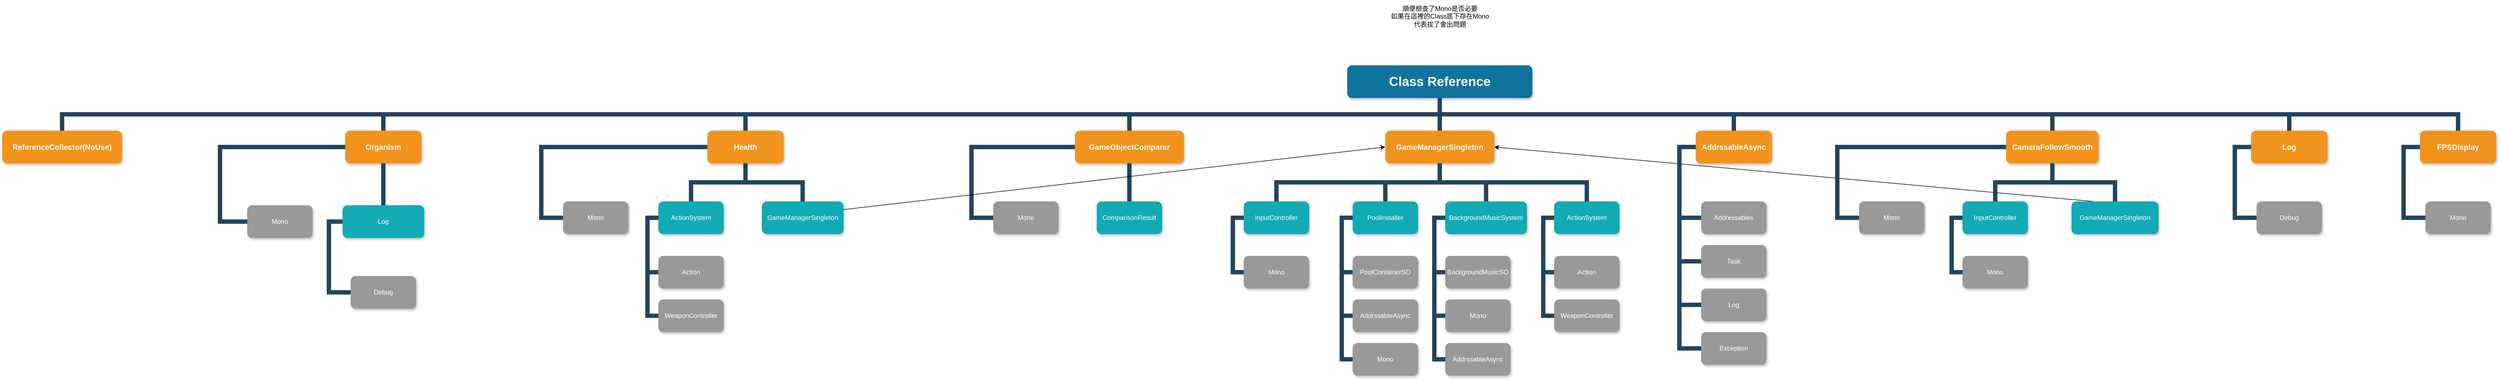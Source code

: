 <mxfile version="26.0.4">
  <diagram name="Page-1" id="64c3da0e-402f-94eb-ee01-a36477274f13">
    <mxGraphModel dx="3485" dy="1501" grid="1" gridSize="10" guides="1" tooltips="1" connect="1" arrows="1" fold="1" page="1" pageScale="1" pageWidth="1169" pageHeight="826" background="none" math="0" shadow="0">
      <root>
        <mxCell id="0" />
        <mxCell id="1" parent="0" />
        <mxCell id="2" value="Class Reference" style="whiteSpace=wrap;rounded=1;shadow=1;fillColor=#10739E;strokeColor=none;fontColor=#FFFFFF;fontStyle=1;fontSize=24" parent="1" vertex="1">
          <mxGeometry x="1190" y="-670" width="340" height="60" as="geometry" />
        </mxCell>
        <mxCell id="3" value="Health" style="whiteSpace=wrap;rounded=1;fillColor=#F2931E;strokeColor=none;shadow=1;fontColor=#FFFFFF;fontStyle=1;fontSize=14" parent="1" vertex="1">
          <mxGeometry x="15" y="-550.0" width="140" height="60" as="geometry" />
        </mxCell>
        <mxCell id="4" value="GameObjectComparer" style="whiteSpace=wrap;rounded=1;fillColor=#F2931E;strokeColor=none;shadow=1;fontColor=#FFFFFF;fontStyle=1;fontSize=14" parent="1" vertex="1">
          <mxGeometry x="690" y="-550" width="200" height="60" as="geometry" />
        </mxCell>
        <mxCell id="5" value="CameraFollowSmooth" style="whiteSpace=wrap;rounded=1;fillColor=#F2931E;strokeColor=none;shadow=1;fontColor=#FFFFFF;fontStyle=1;fontSize=14" parent="1" vertex="1">
          <mxGeometry x="2400" y="-550" width="170" height="60" as="geometry" />
        </mxCell>
        <mxCell id="6" value="GameManagerSingleton" style="whiteSpace=wrap;rounded=1;fillColor=#F2931E;strokeColor=none;shadow=1;fontColor=#FFFFFF;fontStyle=1;fontSize=14" parent="1" vertex="1">
          <mxGeometry x="1260" y="-550" width="200" height="60" as="geometry" />
        </mxCell>
        <mxCell id="8" value="AddrssableAsync" style="whiteSpace=wrap;rounded=1;fillColor=#F2931E;strokeColor=none;shadow=1;fontColor=#FFFFFF;fontStyle=1;fontSize=14" parent="1" vertex="1">
          <mxGeometry x="1830" y="-550.0" width="140" height="60" as="geometry" />
        </mxCell>
        <mxCell id="10" value="GameManagerSingleton" style="whiteSpace=wrap;rounded=1;fillColor=#12AAB5;strokeColor=none;shadow=1;fontColor=#FFFFFF;" parent="1" vertex="1">
          <mxGeometry x="115" y="-420" width="150" height="60" as="geometry" />
        </mxCell>
        <mxCell id="43" value="ComparisonResult" style="whiteSpace=wrap;rounded=1;fillColor=#12AAB5;strokeColor=none;shadow=1;fontColor=#FFFFFF;" parent="1" vertex="1">
          <mxGeometry x="730.0" y="-420.0" width="120" height="60" as="geometry" />
        </mxCell>
        <mxCell id="103" value="" style="edgeStyle=elbowEdgeStyle;elbow=vertical;rounded=0;fontColor=#000000;endArrow=none;endFill=0;strokeWidth=8;strokeColor=#23445D;" parent="1" source="3" target="10" edge="1">
          <mxGeometry width="100" height="100" relative="1" as="geometry">
            <mxPoint x="-10" y="-430" as="sourcePoint" />
            <mxPoint x="90" y="-530" as="targetPoint" />
          </mxGeometry>
        </mxCell>
        <mxCell id="116" value="" style="edgeStyle=elbowEdgeStyle;elbow=vertical;rounded=0;fontColor=#000000;endArrow=none;endFill=0;strokeWidth=8;strokeColor=#23445D;" parent="1" source="4" target="43" edge="1">
          <mxGeometry width="100" height="100" relative="1" as="geometry">
            <mxPoint x="430" y="-480.0" as="sourcePoint" />
            <mxPoint x="330" y="-410" as="targetPoint" />
          </mxGeometry>
        </mxCell>
        <mxCell id="133" value="InputController" style="whiteSpace=wrap;rounded=1;fillColor=#12AAB5;strokeColor=none;shadow=1;fontColor=#FFFFFF;" parent="1" vertex="1">
          <mxGeometry x="1000.0" y="-420.0" width="120" height="60" as="geometry" />
        </mxCell>
        <mxCell id="134" value="PoolInstaller" style="whiteSpace=wrap;rounded=1;fillColor=#12AAB5;strokeColor=none;shadow=1;fontColor=#FFFFFF;" parent="1" vertex="1">
          <mxGeometry x="1200.0" y="-420.0" width="120" height="60" as="geometry" />
        </mxCell>
        <mxCell id="135" value="Mono" style="whiteSpace=wrap;rounded=1;fillColor=#999999;strokeColor=none;shadow=1;fontColor=#FFFFFF;fontStyle=0" parent="1" vertex="1">
          <mxGeometry x="1000.0" y="-320.0" width="120" height="60" as="geometry" />
        </mxCell>
        <mxCell id="140" value="PoolContainerSO" style="whiteSpace=wrap;rounded=1;fillColor=#999999;strokeColor=none;shadow=1;fontColor=#FFFFFF;fontStyle=0" parent="1" vertex="1">
          <mxGeometry x="1200.0" y="-320.0" width="120" height="60" as="geometry" />
        </mxCell>
        <mxCell id="141" value="AddrssableAsync" style="whiteSpace=wrap;rounded=1;fillColor=#999999;strokeColor=none;shadow=1;fontColor=#FFFFFF;fontStyle=0" parent="1" vertex="1">
          <mxGeometry x="1200.0" y="-240.0" width="120" height="60" as="geometry" />
        </mxCell>
        <mxCell id="142" value="Mono" style="whiteSpace=wrap;rounded=1;fillColor=#999999;strokeColor=none;shadow=1;fontColor=#FFFFFF;fontStyle=0" parent="1" vertex="1">
          <mxGeometry x="1200.0" y="-160.0" width="120" height="60" as="geometry" />
        </mxCell>
        <mxCell id="145" value="" style="edgeStyle=elbowEdgeStyle;elbow=horizontal;rounded=0;fontColor=#000000;endArrow=none;endFill=0;strokeWidth=8;strokeColor=#23445D;" parent="1" source="133" target="135" edge="1">
          <mxGeometry width="100" height="100" relative="1" as="geometry">
            <mxPoint x="980" y="-390.0" as="sourcePoint" />
            <mxPoint x="990.0" y="-290" as="targetPoint" />
            <Array as="points">
              <mxPoint x="980" y="-340" />
            </Array>
          </mxGeometry>
        </mxCell>
        <mxCell id="150" value="" style="edgeStyle=elbowEdgeStyle;elbow=horizontal;rounded=0;fontColor=#000000;endArrow=none;endFill=0;strokeWidth=8;strokeColor=#23445D;" parent="1" source="134" target="140" edge="1">
          <mxGeometry width="100" height="100" relative="1" as="geometry">
            <mxPoint x="1170" y="-390.0" as="sourcePoint" />
            <mxPoint x="1180.0" y="-290" as="targetPoint" />
            <Array as="points">
              <mxPoint x="1180" y="-340" />
            </Array>
          </mxGeometry>
        </mxCell>
        <mxCell id="151" value="" style="edgeStyle=elbowEdgeStyle;elbow=horizontal;rounded=0;fontColor=#000000;endArrow=none;endFill=0;strokeWidth=8;strokeColor=#23445D;" parent="1" source="134" target="141" edge="1">
          <mxGeometry width="100" height="100" relative="1" as="geometry">
            <mxPoint x="1180" y="-390" as="sourcePoint" />
            <mxPoint x="1180.0" y="-210" as="targetPoint" />
            <Array as="points">
              <mxPoint x="1180" y="-300" />
            </Array>
          </mxGeometry>
        </mxCell>
        <mxCell id="154" value="" style="edgeStyle=elbowEdgeStyle;elbow=horizontal;rounded=0;fontColor=#000000;endArrow=none;endFill=0;strokeWidth=8;strokeColor=#23445D;" parent="1" source="134" target="142" edge="1">
          <mxGeometry width="100" height="100" relative="1" as="geometry">
            <mxPoint x="1180" y="-390" as="sourcePoint" />
            <mxPoint x="1180.0" y="-130" as="targetPoint" />
            <Array as="points">
              <mxPoint x="1180" y="-250" />
            </Array>
          </mxGeometry>
        </mxCell>
        <mxCell id="155" value="BackgroundMusicSystem" style="whiteSpace=wrap;rounded=1;fillColor=#12AAB5;strokeColor=none;shadow=1;fontColor=#FFFFFF;" parent="1" vertex="1">
          <mxGeometry x="1370" y="-420" width="150" height="60" as="geometry" />
        </mxCell>
        <mxCell id="156" value="ActionSystem" style="whiteSpace=wrap;rounded=1;fillColor=#12AAB5;strokeColor=none;shadow=1;fontColor=#FFFFFF;" parent="1" vertex="1">
          <mxGeometry x="1570.0" y="-420.0" width="120" height="60" as="geometry" />
        </mxCell>
        <mxCell id="157" value="BackgroundMusicSO" style="whiteSpace=wrap;rounded=1;fillColor=#999999;strokeColor=none;shadow=1;fontColor=#FFFFFF;fontStyle=0" parent="1" vertex="1">
          <mxGeometry x="1370.0" y="-320.0" width="120" height="60" as="geometry" />
        </mxCell>
        <mxCell id="158" value="Mono" style="whiteSpace=wrap;rounded=1;fillColor=#999999;strokeColor=none;shadow=1;fontColor=#FFFFFF;fontStyle=0" parent="1" vertex="1">
          <mxGeometry x="1370" y="-240.0" width="120" height="60" as="geometry" />
        </mxCell>
        <mxCell id="159" value="AddrssableAsync" style="whiteSpace=wrap;rounded=1;fillColor=#999999;strokeColor=none;shadow=1;fontColor=#FFFFFF;fontStyle=0" parent="1" vertex="1">
          <mxGeometry x="1370.0" y="-160.0" width="120" height="60" as="geometry" />
        </mxCell>
        <mxCell id="162" value="Action" style="whiteSpace=wrap;rounded=1;fillColor=#999999;strokeColor=none;shadow=1;fontColor=#FFFFFF;fontStyle=0" parent="1" vertex="1">
          <mxGeometry x="1570.0" y="-320.0" width="120" height="60" as="geometry" />
        </mxCell>
        <mxCell id="163" value="WeaponController" style="whiteSpace=wrap;rounded=1;fillColor=#999999;strokeColor=none;shadow=1;fontColor=#FFFFFF;fontStyle=0" parent="1" vertex="1">
          <mxGeometry x="1570.0" y="-240.0" width="120" height="60" as="geometry" />
        </mxCell>
        <mxCell id="167" value="" style="edgeStyle=elbowEdgeStyle;elbow=horizontal;rounded=0;fontColor=#000000;endArrow=none;endFill=0;strokeWidth=8;strokeColor=#23445D;" parent="1" source="155" target="157" edge="1">
          <mxGeometry width="100" height="100" relative="1" as="geometry">
            <mxPoint x="1350" y="-390.0" as="sourcePoint" />
            <mxPoint x="1360.0" y="-290.0" as="targetPoint" />
            <Array as="points">
              <mxPoint x="1350" y="-340.0" />
            </Array>
          </mxGeometry>
        </mxCell>
        <mxCell id="168" value="" style="edgeStyle=elbowEdgeStyle;elbow=horizontal;rounded=0;fontColor=#000000;endArrow=none;endFill=0;strokeWidth=8;strokeColor=#23445D;" parent="1" source="155" target="158" edge="1">
          <mxGeometry width="100" height="100" relative="1" as="geometry">
            <mxPoint x="1360" y="-390.0" as="sourcePoint" />
            <mxPoint x="1360.0" y="-210.0" as="targetPoint" />
            <Array as="points">
              <mxPoint x="1350" y="-300.0" />
            </Array>
          </mxGeometry>
        </mxCell>
        <mxCell id="171" value="" style="edgeStyle=elbowEdgeStyle;elbow=horizontal;rounded=0;fontColor=#000000;endArrow=none;endFill=0;strokeWidth=8;strokeColor=#23445D;" parent="1" source="155" target="159" edge="1">
          <mxGeometry width="100" height="100" relative="1" as="geometry">
            <mxPoint x="1360" y="-390.0" as="sourcePoint" />
            <mxPoint x="1360.0" y="-130.0" as="targetPoint" />
            <Array as="points">
              <mxPoint x="1350" y="-250.0" />
            </Array>
          </mxGeometry>
        </mxCell>
        <mxCell id="172" value="" style="edgeStyle=elbowEdgeStyle;elbow=horizontal;rounded=0;fontColor=#000000;endArrow=none;endFill=0;strokeWidth=8;strokeColor=#23445D;" parent="1" source="156" target="162" edge="1">
          <mxGeometry width="100" height="100" relative="1" as="geometry">
            <mxPoint x="1540" y="-390.0" as="sourcePoint" />
            <mxPoint x="1550.0" y="-290.0" as="targetPoint" />
            <Array as="points">
              <mxPoint x="1550" y="-340.0" />
            </Array>
          </mxGeometry>
        </mxCell>
        <mxCell id="173" value="" style="edgeStyle=elbowEdgeStyle;elbow=horizontal;rounded=0;fontColor=#000000;endArrow=none;endFill=0;strokeWidth=8;strokeColor=#23445D;" parent="1" source="156" target="163" edge="1">
          <mxGeometry width="100" height="100" relative="1" as="geometry">
            <mxPoint x="1550" y="-390.0" as="sourcePoint" />
            <mxPoint x="1550.0" y="-210.0" as="targetPoint" />
            <Array as="points">
              <mxPoint x="1550" y="-300.0" />
            </Array>
          </mxGeometry>
        </mxCell>
        <mxCell id="179" value="Addressables" style="whiteSpace=wrap;rounded=1;fillColor=#999999;strokeColor=none;shadow=1;fontColor=#FFFFFF;fontStyle=0" parent="1" vertex="1">
          <mxGeometry x="1840" y="-420.0" width="120" height="60" as="geometry" />
        </mxCell>
        <mxCell id="180" value="Task" style="whiteSpace=wrap;rounded=1;fillColor=#999999;strokeColor=none;shadow=1;fontColor=#FFFFFF;fontStyle=0" parent="1" vertex="1">
          <mxGeometry x="1840" y="-340.0" width="120" height="60" as="geometry" />
        </mxCell>
        <mxCell id="181" value="Log" style="whiteSpace=wrap;rounded=1;fillColor=#999999;strokeColor=none;shadow=1;fontColor=#FFFFFF;fontStyle=0" parent="1" vertex="1">
          <mxGeometry x="1840" y="-260.0" width="120" height="60" as="geometry" />
        </mxCell>
        <mxCell id="182" value="Exception" style="whiteSpace=wrap;rounded=1;fillColor=#999999;strokeColor=none;shadow=1;fontColor=#FFFFFF;fontStyle=0" parent="1" vertex="1">
          <mxGeometry x="1840" y="-180.0" width="120" height="60" as="geometry" />
        </mxCell>
        <mxCell id="189" value="" style="edgeStyle=elbowEdgeStyle;elbow=horizontal;rounded=0;fontColor=#000000;endArrow=none;endFill=0;strokeWidth=8;strokeColor=#23445D;exitX=0;exitY=0.5;exitDx=0;exitDy=0;entryX=0;entryY=0.5;entryDx=0;entryDy=0;" parent="1" source="8" target="179" edge="1">
          <mxGeometry width="100" height="100" relative="1" as="geometry">
            <mxPoint x="1780" y="-490.0" as="sourcePoint" />
            <mxPoint x="1720" y="-290.0" as="targetPoint" />
            <Array as="points">
              <mxPoint x="1800" y="-460" />
              <mxPoint x="1740" y="-440" />
              <mxPoint x="1690" y="-390" />
              <mxPoint x="1670" y="-360" />
            </Array>
          </mxGeometry>
        </mxCell>
        <mxCell id="199" value="InputController" style="whiteSpace=wrap;rounded=1;fillColor=#12AAB5;strokeColor=none;shadow=1;fontColor=#FFFFFF;" parent="1" vertex="1">
          <mxGeometry x="2320" y="-420.0" width="120" height="60" as="geometry" />
        </mxCell>
        <mxCell id="xqmguFVkjhTjHQEfTIsZ-252" style="rounded=0;orthogonalLoop=1;jettySize=auto;html=1;entryX=1;entryY=0.5;entryDx=0;entryDy=0;exitX=0.25;exitY=0;exitDx=0;exitDy=0;" parent="1" source="200" target="6" edge="1">
          <mxGeometry relative="1" as="geometry" />
        </mxCell>
        <mxCell id="200" value="GameManagerSingleton" style="whiteSpace=wrap;rounded=1;fillColor=#12AAB5;strokeColor=none;shadow=1;fontColor=#FFFFFF;" parent="1" vertex="1">
          <mxGeometry x="2520" y="-420" width="160" height="60" as="geometry" />
        </mxCell>
        <mxCell id="201" value="Mono" style="whiteSpace=wrap;rounded=1;fillColor=#999999;strokeColor=none;shadow=1;fontColor=#FFFFFF;fontStyle=0" parent="1" vertex="1">
          <mxGeometry x="2320" y="-320.0" width="120" height="60" as="geometry" />
        </mxCell>
        <mxCell id="211" value="" style="edgeStyle=elbowEdgeStyle;elbow=horizontal;rounded=0;fontColor=#000000;endArrow=none;endFill=0;strokeWidth=8;strokeColor=#23445D;" parent="1" source="199" target="201" edge="1">
          <mxGeometry width="100" height="100" relative="1" as="geometry">
            <mxPoint x="2300" y="-390.0" as="sourcePoint" />
            <mxPoint x="2310.0" y="-290.0" as="targetPoint" />
            <Array as="points">
              <mxPoint x="2300" y="-340.0" />
            </Array>
          </mxGeometry>
        </mxCell>
        <mxCell id="221" value="" style="edgeStyle=elbowEdgeStyle;elbow=vertical;rounded=0;fontColor=#000000;endArrow=none;endFill=0;strokeWidth=8;strokeColor=#23445D;" parent="1" source="6" target="133" edge="1">
          <mxGeometry width="100" height="100" relative="1" as="geometry">
            <mxPoint x="970" y="-450" as="sourcePoint" />
            <mxPoint x="1070" y="-550" as="targetPoint" />
          </mxGeometry>
        </mxCell>
        <mxCell id="222" value="" style="edgeStyle=elbowEdgeStyle;elbow=vertical;rounded=0;fontColor=#000000;endArrow=none;endFill=0;strokeWidth=8;strokeColor=#23445D;" parent="1" source="6" target="134" edge="1">
          <mxGeometry width="100" height="100" relative="1" as="geometry">
            <mxPoint x="1220" y="-440" as="sourcePoint" />
            <mxPoint x="1320" y="-540" as="targetPoint" />
          </mxGeometry>
        </mxCell>
        <mxCell id="223" value="" style="edgeStyle=elbowEdgeStyle;elbow=vertical;rounded=0;fontColor=#000000;endArrow=none;endFill=0;strokeWidth=8;strokeColor=#23445D;exitX=0.5;exitY=1;exitDx=0;exitDy=0;" parent="1" source="6" target="155" edge="1">
          <mxGeometry width="100" height="100" relative="1" as="geometry">
            <mxPoint x="1530" y="-420" as="sourcePoint" />
            <mxPoint x="1430" y="-530" as="targetPoint" />
          </mxGeometry>
        </mxCell>
        <mxCell id="224" value="" style="edgeStyle=elbowEdgeStyle;elbow=vertical;rounded=0;fontColor=#000000;endArrow=none;endFill=0;strokeWidth=8;strokeColor=#23445D;exitX=0.5;exitY=1;exitDx=0;exitDy=0;" parent="1" source="6" target="156" edge="1">
          <mxGeometry width="100" height="100" relative="1" as="geometry">
            <mxPoint x="1620" y="-430" as="sourcePoint" />
            <mxPoint x="1720" y="-530" as="targetPoint" />
          </mxGeometry>
        </mxCell>
        <mxCell id="227" value="" style="edgeStyle=elbowEdgeStyle;elbow=vertical;rounded=0;fontColor=#000000;endArrow=none;endFill=0;strokeWidth=8;strokeColor=#23445D;" parent="1" source="5" target="199" edge="1">
          <mxGeometry width="100" height="100" relative="1" as="geometry">
            <mxPoint x="2300" y="-430" as="sourcePoint" />
            <mxPoint x="2400" y="-530" as="targetPoint" />
          </mxGeometry>
        </mxCell>
        <mxCell id="228" value="" style="edgeStyle=elbowEdgeStyle;elbow=vertical;rounded=0;fontColor=#000000;endArrow=none;endFill=0;strokeWidth=8;strokeColor=#23445D;" parent="1" source="5" target="200" edge="1">
          <mxGeometry width="100" height="100" relative="1" as="geometry">
            <mxPoint x="2560" y="-430" as="sourcePoint" />
            <mxPoint x="2660" y="-530" as="targetPoint" />
          </mxGeometry>
        </mxCell>
        <mxCell id="229" value="" style="edgeStyle=elbowEdgeStyle;elbow=vertical;rounded=0;fontColor=#000000;endArrow=none;endFill=0;strokeWidth=8;strokeColor=#23445D;" parent="1" source="2" target="3" edge="1">
          <mxGeometry width="100" height="100" relative="1" as="geometry">
            <mxPoint x="730" y="-580" as="sourcePoint" />
            <mxPoint x="830" y="-680" as="targetPoint" />
          </mxGeometry>
        </mxCell>
        <mxCell id="230" value="" style="edgeStyle=elbowEdgeStyle;elbow=vertical;rounded=0;fontColor=#000000;endArrow=none;endFill=0;strokeWidth=8;strokeColor=#23445D;" parent="1" source="2" target="4" edge="1">
          <mxGeometry width="100" height="100" relative="1" as="geometry">
            <mxPoint x="740" y="-570" as="sourcePoint" />
            <mxPoint x="840" y="-670" as="targetPoint" />
          </mxGeometry>
        </mxCell>
        <mxCell id="231" value="" style="edgeStyle=elbowEdgeStyle;elbow=vertical;rounded=0;fontColor=#000000;endArrow=none;endFill=0;strokeWidth=8;strokeColor=#23445D;" parent="1" source="2" target="6" edge="1">
          <mxGeometry width="100" height="100" relative="1" as="geometry">
            <mxPoint x="750" y="-560" as="sourcePoint" />
            <mxPoint x="850" y="-660" as="targetPoint" />
          </mxGeometry>
        </mxCell>
        <mxCell id="233" value="" style="edgeStyle=elbowEdgeStyle;elbow=vertical;rounded=0;fontColor=#000000;endArrow=none;endFill=0;strokeWidth=8;strokeColor=#23445D;" parent="1" source="2" target="8" edge="1">
          <mxGeometry width="100" height="100" relative="1" as="geometry">
            <mxPoint x="770" y="-540" as="sourcePoint" />
            <mxPoint x="870" y="-640" as="targetPoint" />
          </mxGeometry>
        </mxCell>
        <mxCell id="234" value="" style="edgeStyle=elbowEdgeStyle;elbow=vertical;rounded=0;fontColor=#000000;endArrow=none;endFill=0;strokeWidth=8;strokeColor=#23445D;" parent="1" source="2" target="5" edge="1">
          <mxGeometry width="100" height="100" relative="1" as="geometry">
            <mxPoint x="780" y="-530" as="sourcePoint" />
            <mxPoint x="880" y="-630" as="targetPoint" />
          </mxGeometry>
        </mxCell>
        <mxCell id="xqmguFVkjhTjHQEfTIsZ-237" value="" style="edgeStyle=elbowEdgeStyle;elbow=horizontal;rounded=0;fontColor=#000000;endArrow=none;endFill=0;strokeWidth=8;strokeColor=#23445D;exitX=0;exitY=0.5;exitDx=0;exitDy=0;entryX=0;entryY=0.5;entryDx=0;entryDy=0;" parent="1" source="8" target="180" edge="1">
          <mxGeometry width="100" height="100" relative="1" as="geometry">
            <mxPoint x="1840" y="-510" as="sourcePoint" />
            <mxPoint x="1850" y="-380" as="targetPoint" />
            <Array as="points">
              <mxPoint x="1800" y="-410" />
              <mxPoint x="1750" y="-430" />
              <mxPoint x="1700" y="-380" />
              <mxPoint x="1680" y="-350" />
            </Array>
          </mxGeometry>
        </mxCell>
        <mxCell id="xqmguFVkjhTjHQEfTIsZ-238" value="" style="edgeStyle=elbowEdgeStyle;elbow=horizontal;rounded=0;fontColor=#000000;endArrow=none;endFill=0;strokeWidth=8;strokeColor=#23445D;exitX=0;exitY=0.5;exitDx=0;exitDy=0;entryX=0;entryY=0.5;entryDx=0;entryDy=0;" parent="1" source="8" target="181" edge="1">
          <mxGeometry width="100" height="100" relative="1" as="geometry">
            <mxPoint x="1840" y="-510" as="sourcePoint" />
            <mxPoint x="1850" y="-300" as="targetPoint" />
            <Array as="points">
              <mxPoint x="1800" y="-380" />
              <mxPoint x="1760" y="-420" />
              <mxPoint x="1710" y="-370" />
              <mxPoint x="1690" y="-340" />
            </Array>
          </mxGeometry>
        </mxCell>
        <mxCell id="xqmguFVkjhTjHQEfTIsZ-239" value="" style="edgeStyle=elbowEdgeStyle;elbow=horizontal;rounded=0;fontColor=#000000;endArrow=none;endFill=0;strokeWidth=8;strokeColor=#23445D;exitX=0;exitY=0.5;exitDx=0;exitDy=0;entryX=0;entryY=0.5;entryDx=0;entryDy=0;" parent="1" source="8" target="182" edge="1">
          <mxGeometry width="100" height="100" relative="1" as="geometry">
            <mxPoint x="1820" y="-350" as="sourcePoint" />
            <mxPoint x="1830" y="-140" as="targetPoint" />
            <Array as="points">
              <mxPoint x="1800" y="-250" />
              <mxPoint x="1740" y="-260" />
              <mxPoint x="1690" y="-210" />
              <mxPoint x="1670" y="-180" />
            </Array>
          </mxGeometry>
        </mxCell>
        <mxCell id="xqmguFVkjhTjHQEfTIsZ-241" value="Log" style="whiteSpace=wrap;rounded=1;fillColor=#F2931E;strokeColor=none;shadow=1;fontColor=#FFFFFF;fontStyle=1;fontSize=14" parent="1" vertex="1">
          <mxGeometry x="2850" y="-550.0" width="140" height="60" as="geometry" />
        </mxCell>
        <mxCell id="xqmguFVkjhTjHQEfTIsZ-242" value="Debug" style="whiteSpace=wrap;rounded=1;fillColor=#999999;strokeColor=none;shadow=1;fontColor=#FFFFFF;fontStyle=0" parent="1" vertex="1">
          <mxGeometry x="2860" y="-420.0" width="120" height="60" as="geometry" />
        </mxCell>
        <mxCell id="xqmguFVkjhTjHQEfTIsZ-246" value="" style="edgeStyle=elbowEdgeStyle;elbow=horizontal;rounded=0;fontColor=#000000;endArrow=none;endFill=0;strokeWidth=8;strokeColor=#23445D;exitX=0;exitY=0.5;exitDx=0;exitDy=0;entryX=0;entryY=0.5;entryDx=0;entryDy=0;" parent="1" source="xqmguFVkjhTjHQEfTIsZ-241" target="xqmguFVkjhTjHQEfTIsZ-242" edge="1">
          <mxGeometry width="100" height="100" relative="1" as="geometry">
            <mxPoint x="2800" y="-490.0" as="sourcePoint" />
            <mxPoint x="2740" y="-290.0" as="targetPoint" />
            <Array as="points">
              <mxPoint x="2820" y="-460" />
              <mxPoint x="2760" y="-440" />
              <mxPoint x="2710" y="-390" />
              <mxPoint x="2690" y="-360" />
            </Array>
          </mxGeometry>
        </mxCell>
        <mxCell id="xqmguFVkjhTjHQEfTIsZ-250" value="" style="edgeStyle=elbowEdgeStyle;elbow=vertical;rounded=0;fontColor=#000000;endArrow=none;endFill=0;strokeWidth=8;strokeColor=#23445D;entryX=0.5;entryY=0;entryDx=0;entryDy=0;exitX=0.5;exitY=1;exitDx=0;exitDy=0;" parent="1" source="2" target="xqmguFVkjhTjHQEfTIsZ-241" edge="1">
          <mxGeometry width="100" height="100" relative="1" as="geometry">
            <mxPoint x="1370" y="-600" as="sourcePoint" />
            <mxPoint x="2280" y="-540" as="targetPoint" />
          </mxGeometry>
        </mxCell>
        <mxCell id="xqmguFVkjhTjHQEfTIsZ-251" value="順便檢查了Mono是否必要&lt;div&gt;如果在這裡的Class底下存在Mono&lt;/div&gt;&lt;div&gt;代表拔了會出問題&lt;/div&gt;" style="text;html=1;align=center;verticalAlign=middle;resizable=0;points=[];autosize=1;strokeColor=none;fillColor=none;" parent="1" vertex="1">
          <mxGeometry x="1260" y="-790" width="200" height="60" as="geometry" />
        </mxCell>
        <mxCell id="xqmguFVkjhTjHQEfTIsZ-253" value="Mono" style="whiteSpace=wrap;rounded=1;fillColor=#999999;strokeColor=none;shadow=1;fontColor=#FFFFFF;fontStyle=0" parent="1" vertex="1">
          <mxGeometry x="2130" y="-420.0" width="120" height="60" as="geometry" />
        </mxCell>
        <mxCell id="xqmguFVkjhTjHQEfTIsZ-254" value="" style="edgeStyle=elbowEdgeStyle;elbow=horizontal;rounded=0;fontColor=#000000;endArrow=none;endFill=0;strokeWidth=8;strokeColor=#23445D;entryX=0;entryY=0.5;entryDx=0;entryDy=0;exitX=0;exitY=0.5;exitDx=0;exitDy=0;" parent="1" source="5" target="xqmguFVkjhTjHQEfTIsZ-253" edge="1">
          <mxGeometry width="100" height="100" relative="1" as="geometry">
            <mxPoint x="2330" y="-380" as="sourcePoint" />
            <mxPoint x="2330" y="-280" as="targetPoint" />
            <Array as="points">
              <mxPoint x="2090" y="-490" />
            </Array>
          </mxGeometry>
        </mxCell>
        <mxCell id="xqmguFVkjhTjHQEfTIsZ-255" value="FPSDisplay" style="whiteSpace=wrap;rounded=1;fillColor=#F2931E;strokeColor=none;shadow=1;fontColor=#FFFFFF;fontStyle=1;fontSize=14" parent="1" vertex="1">
          <mxGeometry x="3160" y="-550.0" width="140" height="60" as="geometry" />
        </mxCell>
        <mxCell id="xqmguFVkjhTjHQEfTIsZ-256" value="Mono" style="whiteSpace=wrap;rounded=1;fillColor=#999999;strokeColor=none;shadow=1;fontColor=#FFFFFF;fontStyle=0" parent="1" vertex="1">
          <mxGeometry x="3170" y="-420.0" width="120" height="60" as="geometry" />
        </mxCell>
        <mxCell id="xqmguFVkjhTjHQEfTIsZ-257" value="" style="edgeStyle=elbowEdgeStyle;elbow=horizontal;rounded=0;fontColor=#000000;endArrow=none;endFill=0;strokeWidth=8;strokeColor=#23445D;exitX=0;exitY=0.5;exitDx=0;exitDy=0;entryX=0;entryY=0.5;entryDx=0;entryDy=0;" parent="1" source="xqmguFVkjhTjHQEfTIsZ-255" target="xqmguFVkjhTjHQEfTIsZ-256" edge="1">
          <mxGeometry width="100" height="100" relative="1" as="geometry">
            <mxPoint x="3110" y="-490.0" as="sourcePoint" />
            <mxPoint x="3050" y="-290.0" as="targetPoint" />
            <Array as="points">
              <mxPoint x="3130" y="-460" />
              <mxPoint x="3070" y="-440" />
              <mxPoint x="3020" y="-390" />
              <mxPoint x="3000" y="-360" />
            </Array>
          </mxGeometry>
        </mxCell>
        <mxCell id="YBSwkKUkbNuIGfURtrcY-234" value="" style="edgeStyle=elbowEdgeStyle;elbow=vertical;rounded=0;fontColor=#000000;endArrow=none;endFill=0;strokeWidth=8;strokeColor=#23445D;entryX=0.5;entryY=0;entryDx=0;entryDy=0;exitX=0.5;exitY=1;exitDx=0;exitDy=0;" edge="1" parent="1" source="2" target="xqmguFVkjhTjHQEfTIsZ-255">
          <mxGeometry width="100" height="100" relative="1" as="geometry">
            <mxPoint x="1370" y="-600" as="sourcePoint" />
            <mxPoint x="2930" y="-540" as="targetPoint" />
            <Array as="points">
              <mxPoint x="2290" y="-580" />
            </Array>
          </mxGeometry>
        </mxCell>
        <mxCell id="YBSwkKUkbNuIGfURtrcY-235" value="Mono" style="whiteSpace=wrap;rounded=1;fillColor=#999999;strokeColor=none;shadow=1;fontColor=#FFFFFF;fontStyle=0" vertex="1" parent="1">
          <mxGeometry x="540.0" y="-420.0" width="120" height="60" as="geometry" />
        </mxCell>
        <mxCell id="YBSwkKUkbNuIGfURtrcY-236" value="" style="edgeStyle=elbowEdgeStyle;elbow=horizontal;rounded=0;fontColor=#000000;endArrow=none;endFill=0;strokeWidth=8;strokeColor=#23445D;exitX=0;exitY=0.5;exitDx=0;exitDy=0;entryX=0;entryY=0.5;entryDx=0;entryDy=0;" edge="1" parent="1" source="4" target="YBSwkKUkbNuIGfURtrcY-235">
          <mxGeometry width="100" height="100" relative="1" as="geometry">
            <mxPoint x="660" y="-520" as="sourcePoint" />
            <mxPoint x="660" y="-420" as="targetPoint" />
            <Array as="points">
              <mxPoint x="500" y="-460" />
            </Array>
          </mxGeometry>
        </mxCell>
        <mxCell id="YBSwkKUkbNuIGfURtrcY-237" value="ActionSystem" style="whiteSpace=wrap;rounded=1;fillColor=#12AAB5;strokeColor=none;shadow=1;fontColor=#FFFFFF;" vertex="1" parent="1">
          <mxGeometry x="-75.0" y="-420.0" width="120" height="60" as="geometry" />
        </mxCell>
        <mxCell id="YBSwkKUkbNuIGfURtrcY-238" value="Action" style="whiteSpace=wrap;rounded=1;fillColor=#999999;strokeColor=none;shadow=1;fontColor=#FFFFFF;fontStyle=0" vertex="1" parent="1">
          <mxGeometry x="-75.0" y="-320.0" width="120" height="60" as="geometry" />
        </mxCell>
        <mxCell id="YBSwkKUkbNuIGfURtrcY-239" value="WeaponController" style="whiteSpace=wrap;rounded=1;fillColor=#999999;strokeColor=none;shadow=1;fontColor=#FFFFFF;fontStyle=0" vertex="1" parent="1">
          <mxGeometry x="-75.0" y="-240.0" width="120" height="60" as="geometry" />
        </mxCell>
        <mxCell id="YBSwkKUkbNuIGfURtrcY-240" value="" style="edgeStyle=elbowEdgeStyle;elbow=horizontal;rounded=0;fontColor=#000000;endArrow=none;endFill=0;strokeWidth=8;strokeColor=#23445D;" edge="1" parent="1" source="YBSwkKUkbNuIGfURtrcY-237" target="YBSwkKUkbNuIGfURtrcY-238">
          <mxGeometry width="100" height="100" relative="1" as="geometry">
            <mxPoint x="-105" y="-390.0" as="sourcePoint" />
            <mxPoint x="-95.0" y="-290.0" as="targetPoint" />
            <Array as="points">
              <mxPoint x="-95" y="-340.0" />
            </Array>
          </mxGeometry>
        </mxCell>
        <mxCell id="YBSwkKUkbNuIGfURtrcY-241" value="" style="edgeStyle=elbowEdgeStyle;elbow=horizontal;rounded=0;fontColor=#000000;endArrow=none;endFill=0;strokeWidth=8;strokeColor=#23445D;" edge="1" parent="1" source="YBSwkKUkbNuIGfURtrcY-237" target="YBSwkKUkbNuIGfURtrcY-239">
          <mxGeometry width="100" height="100" relative="1" as="geometry">
            <mxPoint x="-95" y="-390.0" as="sourcePoint" />
            <mxPoint x="-95.0" y="-210.0" as="targetPoint" />
            <Array as="points">
              <mxPoint x="-95" y="-300.0" />
            </Array>
          </mxGeometry>
        </mxCell>
        <mxCell id="YBSwkKUkbNuIGfURtrcY-242" value="" style="edgeStyle=elbowEdgeStyle;elbow=vertical;rounded=0;fontColor=#000000;endArrow=none;endFill=0;strokeWidth=8;strokeColor=#23445D;exitX=0.5;exitY=1;exitDx=0;exitDy=0;entryX=0.5;entryY=0;entryDx=0;entryDy=0;" edge="1" parent="1" source="3" target="YBSwkKUkbNuIGfURtrcY-237">
          <mxGeometry width="100" height="100" relative="1" as="geometry">
            <mxPoint x="210" y="-480" as="sourcePoint" />
            <mxPoint x="110" y="-410" as="targetPoint" />
          </mxGeometry>
        </mxCell>
        <mxCell id="YBSwkKUkbNuIGfURtrcY-243" style="rounded=0;orthogonalLoop=1;jettySize=auto;html=1;entryX=0;entryY=0.5;entryDx=0;entryDy=0;exitX=1;exitY=0.25;exitDx=0;exitDy=0;" edge="1" parent="1" source="10" target="6">
          <mxGeometry relative="1" as="geometry">
            <mxPoint x="2570" y="-410" as="sourcePoint" />
            <mxPoint x="1470" y="-510" as="targetPoint" />
          </mxGeometry>
        </mxCell>
        <mxCell id="YBSwkKUkbNuIGfURtrcY-244" value="Mono" style="whiteSpace=wrap;rounded=1;fillColor=#999999;strokeColor=none;shadow=1;fontColor=#FFFFFF;fontStyle=0" vertex="1" parent="1">
          <mxGeometry x="-250.0" y="-420.0" width="120" height="60" as="geometry" />
        </mxCell>
        <mxCell id="YBSwkKUkbNuIGfURtrcY-245" value="" style="edgeStyle=elbowEdgeStyle;elbow=vertical;rounded=0;fontColor=#000000;endArrow=none;endFill=0;strokeWidth=8;strokeColor=#23445D;exitX=0;exitY=0.5;exitDx=0;exitDy=0;entryX=0;entryY=0.5;entryDx=0;entryDy=0;" edge="1" parent="1" source="3" target="YBSwkKUkbNuIGfURtrcY-244">
          <mxGeometry width="100" height="100" relative="1" as="geometry">
            <mxPoint x="95" y="-480" as="sourcePoint" />
            <mxPoint x="-5" y="-410" as="targetPoint" />
            <Array as="points">
              <mxPoint x="-290" y="-450" />
            </Array>
          </mxGeometry>
        </mxCell>
        <mxCell id="YBSwkKUkbNuIGfURtrcY-246" value="Organism" style="whiteSpace=wrap;rounded=1;fillColor=#F2931E;strokeColor=none;shadow=1;fontColor=#FFFFFF;fontStyle=1;fontSize=14" vertex="1" parent="1">
          <mxGeometry x="-650" y="-550.0" width="140" height="60" as="geometry" />
        </mxCell>
        <mxCell id="YBSwkKUkbNuIGfURtrcY-247" value="Log" style="whiteSpace=wrap;rounded=1;fillColor=#12AAB5;strokeColor=none;shadow=1;fontColor=#FFFFFF;" vertex="1" parent="1">
          <mxGeometry x="-655" y="-413" width="150" height="60" as="geometry" />
        </mxCell>
        <mxCell id="YBSwkKUkbNuIGfURtrcY-248" value="" style="edgeStyle=elbowEdgeStyle;elbow=vertical;rounded=0;fontColor=#000000;endArrow=none;endFill=0;strokeWidth=8;strokeColor=#23445D;" edge="1" parent="1" source="YBSwkKUkbNuIGfURtrcY-246" target="YBSwkKUkbNuIGfURtrcY-247">
          <mxGeometry width="100" height="100" relative="1" as="geometry">
            <mxPoint x="-670" y="-430" as="sourcePoint" />
            <mxPoint x="-570" y="-530" as="targetPoint" />
          </mxGeometry>
        </mxCell>
        <mxCell id="YBSwkKUkbNuIGfURtrcY-255" value="Mono" style="whiteSpace=wrap;rounded=1;fillColor=#999999;strokeColor=none;shadow=1;fontColor=#FFFFFF;fontStyle=0" vertex="1" parent="1">
          <mxGeometry x="-830.0" y="-413.0" width="120" height="60" as="geometry" />
        </mxCell>
        <mxCell id="YBSwkKUkbNuIGfURtrcY-256" value="" style="edgeStyle=elbowEdgeStyle;elbow=vertical;rounded=0;fontColor=#000000;endArrow=none;endFill=0;strokeWidth=8;strokeColor=#23445D;exitX=0;exitY=0.5;exitDx=0;exitDy=0;entryX=0;entryY=0.5;entryDx=0;entryDy=0;" edge="1" parent="1" source="YBSwkKUkbNuIGfURtrcY-246" target="YBSwkKUkbNuIGfURtrcY-255">
          <mxGeometry width="100" height="100" relative="1" as="geometry">
            <mxPoint x="-565" y="-480" as="sourcePoint" />
            <mxPoint x="-665" y="-410" as="targetPoint" />
            <Array as="points">
              <mxPoint x="-880" y="-450" />
            </Array>
          </mxGeometry>
        </mxCell>
        <mxCell id="YBSwkKUkbNuIGfURtrcY-257" value="" style="edgeStyle=elbowEdgeStyle;elbow=vertical;rounded=0;fontColor=#000000;endArrow=none;endFill=0;strokeWidth=8;strokeColor=#23445D;exitX=0.5;exitY=1;exitDx=0;exitDy=0;entryX=0.5;entryY=0;entryDx=0;entryDy=0;" edge="1" parent="1" source="2" target="YBSwkKUkbNuIGfURtrcY-246">
          <mxGeometry width="100" height="100" relative="1" as="geometry">
            <mxPoint x="1370" y="-600" as="sourcePoint" />
            <mxPoint x="95" y="-540" as="targetPoint" />
          </mxGeometry>
        </mxCell>
        <mxCell id="YBSwkKUkbNuIGfURtrcY-259" value="Debug" style="whiteSpace=wrap;rounded=1;fillColor=#999999;strokeColor=none;shadow=1;fontColor=#FFFFFF;fontStyle=0" vertex="1" parent="1">
          <mxGeometry x="-640" y="-283.0" width="120" height="60" as="geometry" />
        </mxCell>
        <mxCell id="YBSwkKUkbNuIGfURtrcY-260" value="" style="edgeStyle=elbowEdgeStyle;elbow=horizontal;rounded=0;fontColor=#000000;endArrow=none;endFill=0;strokeWidth=8;strokeColor=#23445D;exitX=0;exitY=0.5;exitDx=0;exitDy=0;entryX=0;entryY=0.5;entryDx=0;entryDy=0;" edge="1" parent="1" source="YBSwkKUkbNuIGfURtrcY-247" target="YBSwkKUkbNuIGfURtrcY-259">
          <mxGeometry width="100" height="100" relative="1" as="geometry">
            <mxPoint x="-650" y="-383.0" as="sourcePoint" />
            <mxPoint x="-760" y="-153.0" as="targetPoint" />
            <Array as="points">
              <mxPoint x="-680" y="-323" />
              <mxPoint x="-740" y="-303" />
              <mxPoint x="-790" y="-253" />
              <mxPoint x="-810" y="-223" />
            </Array>
          </mxGeometry>
        </mxCell>
        <mxCell id="YBSwkKUkbNuIGfURtrcY-261" value="ReferenceCollector(NoUse)" style="whiteSpace=wrap;rounded=1;fillColor=#F2931E;strokeColor=none;shadow=1;fontColor=#FFFFFF;fontStyle=1;fontSize=14" vertex="1" parent="1">
          <mxGeometry x="-1280" y="-550" width="220" height="60" as="geometry" />
        </mxCell>
        <mxCell id="YBSwkKUkbNuIGfURtrcY-262" value="" style="edgeStyle=elbowEdgeStyle;elbow=vertical;rounded=0;fontColor=#000000;endArrow=none;endFill=0;strokeWidth=8;strokeColor=#23445D;exitX=0.5;exitY=1;exitDx=0;exitDy=0;entryX=0.5;entryY=0;entryDx=0;entryDy=0;" edge="1" parent="1" source="2" target="YBSwkKUkbNuIGfURtrcY-261">
          <mxGeometry width="100" height="100" relative="1" as="geometry">
            <mxPoint x="1370" y="-600" as="sourcePoint" />
            <mxPoint x="-570" y="-540" as="targetPoint" />
          </mxGeometry>
        </mxCell>
      </root>
    </mxGraphModel>
  </diagram>
</mxfile>
